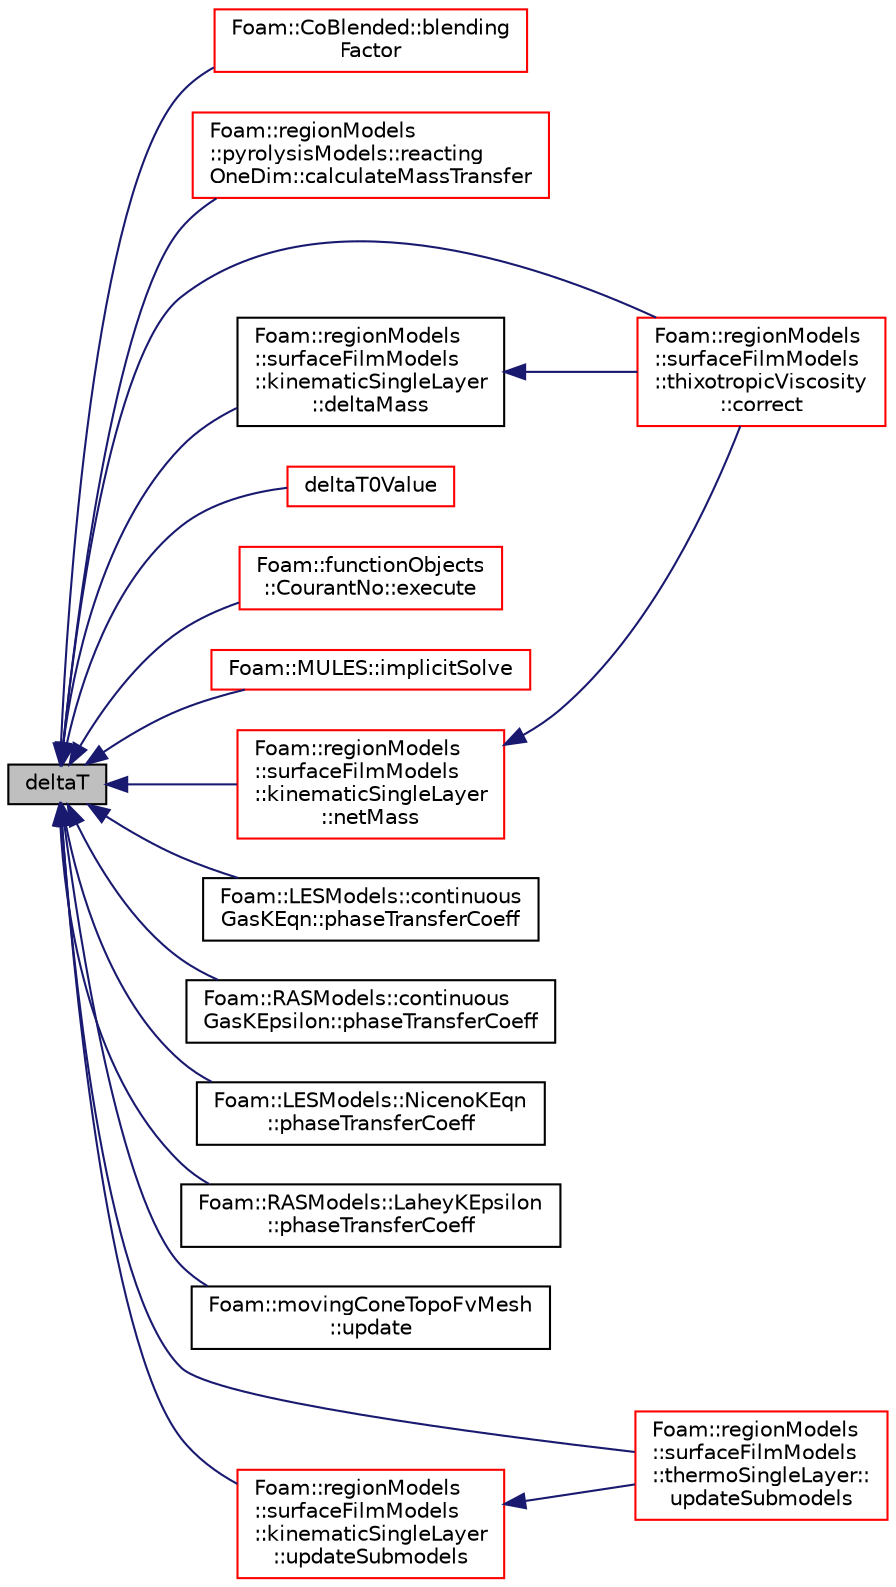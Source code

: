 digraph "deltaT"
{
  bgcolor="transparent";
  edge [fontname="Helvetica",fontsize="10",labelfontname="Helvetica",labelfontsize="10"];
  node [fontname="Helvetica",fontsize="10",shape=record];
  rankdir="LR";
  Node1 [label="deltaT",height=0.2,width=0.4,color="black", fillcolor="grey75", style="filled", fontcolor="black"];
  Node1 -> Node2 [dir="back",color="midnightblue",fontsize="10",style="solid",fontname="Helvetica"];
  Node2 [label="Foam::CoBlended::blending\lFactor",height=0.2,width=0.4,color="red",URL="$a00299.html#a82617bba2d0f481ec5866b91793d5703",tooltip="Return the face-based blending factor. "];
  Node1 -> Node3 [dir="back",color="midnightblue",fontsize="10",style="solid",fontname="Helvetica"];
  Node3 [label="Foam::regionModels\l::pyrolysisModels::reacting\lOneDim::calculateMassTransfer",height=0.2,width=0.4,color="red",URL="$a02135.html#aebd682c7a3b4af9a49c23c154d966dde",tooltip="Mass check. "];
  Node1 -> Node4 [dir="back",color="midnightblue",fontsize="10",style="solid",fontname="Helvetica"];
  Node4 [label="Foam::regionModels\l::surfaceFilmModels\l::thixotropicViscosity\l::correct",height=0.2,width=0.4,color="red",URL="$a02679.html#a2e639533765b4cde1bd3d0f0c528aa6c",tooltip="Correct. "];
  Node1 -> Node5 [dir="back",color="midnightblue",fontsize="10",style="solid",fontname="Helvetica"];
  Node5 [label="Foam::regionModels\l::surfaceFilmModels\l::kinematicSingleLayer\l::deltaMass",height=0.2,width=0.4,color="black",URL="$a01261.html#af65ab66d73cd19c226e886a6645cafe1",tooltip="Return the change in film mass due to sources/sinks. "];
  Node5 -> Node4 [dir="back",color="midnightblue",fontsize="10",style="solid",fontname="Helvetica"];
  Node1 -> Node6 [dir="back",color="midnightblue",fontsize="10",style="solid",fontname="Helvetica"];
  Node6 [label="deltaT0Value",height=0.2,width=0.4,color="red",URL="$a02690.html#aa1c3b2fbba79aff20ff144dbc33a684a",tooltip="Return old time step value. "];
  Node1 -> Node7 [dir="back",color="midnightblue",fontsize="10",style="solid",fontname="Helvetica"];
  Node7 [label="Foam::functionObjects\l::CourantNo::execute",height=0.2,width=0.4,color="red",URL="$a00428.html#a61af3e60b94ae3e748f6fbac1e794af7",tooltip="Execute, currently does nothing. "];
  Node1 -> Node8 [dir="back",color="midnightblue",fontsize="10",style="solid",fontname="Helvetica"];
  Node8 [label="Foam::MULES::implicitSolve",height=0.2,width=0.4,color="red",URL="$a11033.html#af3ebc5af31512182ee43a56e994f4aaf"];
  Node1 -> Node9 [dir="back",color="midnightblue",fontsize="10",style="solid",fontname="Helvetica"];
  Node9 [label="Foam::regionModels\l::surfaceFilmModels\l::kinematicSingleLayer\l::netMass",height=0.2,width=0.4,color="red",URL="$a01261.html#a089f02e1b30b9a17fd7380c2ce39a0f9",tooltip="Return the net film mass available over the next integration. "];
  Node9 -> Node4 [dir="back",color="midnightblue",fontsize="10",style="solid",fontname="Helvetica"];
  Node1 -> Node10 [dir="back",color="midnightblue",fontsize="10",style="solid",fontname="Helvetica"];
  Node10 [label="Foam::LESModels::continuous\lGasKEqn::phaseTransferCoeff",height=0.2,width=0.4,color="black",URL="$a00404.html#a1a241e19352d6453e4354bbc0ceb96a4"];
  Node1 -> Node11 [dir="back",color="midnightblue",fontsize="10",style="solid",fontname="Helvetica"];
  Node11 [label="Foam::RASModels::continuous\lGasKEpsilon::phaseTransferCoeff",height=0.2,width=0.4,color="black",URL="$a00403.html#a1a241e19352d6453e4354bbc0ceb96a4"];
  Node1 -> Node12 [dir="back",color="midnightblue",fontsize="10",style="solid",fontname="Helvetica"];
  Node12 [label="Foam::LESModels::NicenoKEqn\l::phaseTransferCoeff",height=0.2,width=0.4,color="black",URL="$a01620.html#a1a241e19352d6453e4354bbc0ceb96a4"];
  Node1 -> Node13 [dir="back",color="midnightblue",fontsize="10",style="solid",fontname="Helvetica"];
  Node13 [label="Foam::RASModels::LaheyKEpsilon\l::phaseTransferCoeff",height=0.2,width=0.4,color="black",URL="$a01283.html#a1a241e19352d6453e4354bbc0ceb96a4"];
  Node1 -> Node14 [dir="back",color="midnightblue",fontsize="10",style="solid",fontname="Helvetica"];
  Node14 [label="Foam::movingConeTopoFvMesh\l::update",height=0.2,width=0.4,color="black",URL="$a01569.html#aa2aac016e2bf7b5bd2b271786c2791aa",tooltip="Update the mesh for both mesh motion and topology change. "];
  Node1 -> Node15 [dir="back",color="midnightblue",fontsize="10",style="solid",fontname="Helvetica"];
  Node15 [label="Foam::regionModels\l::surfaceFilmModels\l::thermoSingleLayer::\lupdateSubmodels",height=0.2,width=0.4,color="red",URL="$a02674.html#ac501f71648abc1a44b77ea4fcb9b2732",tooltip="Update the film sub-models. "];
  Node1 -> Node16 [dir="back",color="midnightblue",fontsize="10",style="solid",fontname="Helvetica"];
  Node16 [label="Foam::regionModels\l::surfaceFilmModels\l::kinematicSingleLayer\l::updateSubmodels",height=0.2,width=0.4,color="red",URL="$a01261.html#ac501f71648abc1a44b77ea4fcb9b2732",tooltip="Update the film sub-models. "];
  Node16 -> Node15 [dir="back",color="midnightblue",fontsize="10",style="solid",fontname="Helvetica"];
}
